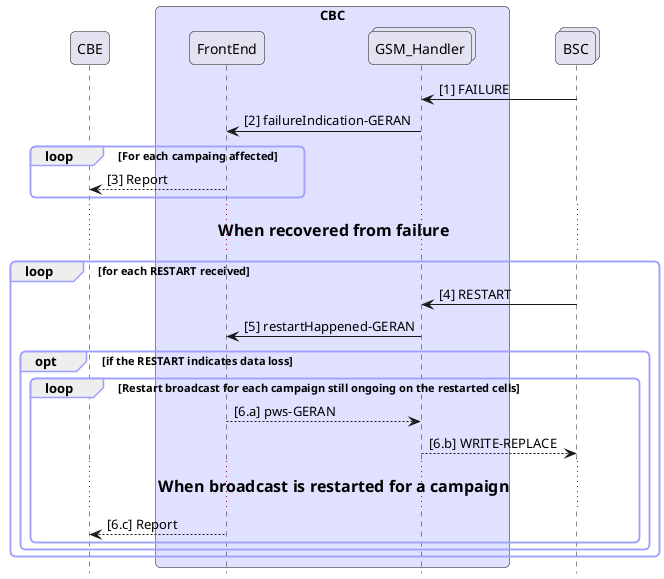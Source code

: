 @startuml
hide footbox
skinparam Shadowing false
skinparam BackgroundColor transparent
skinparam SequenceGroupBodyBackgroundColor transparent
skinparam roundcorner 10
skinparam ParticipantPadding 30
skinparam BoxPadding 10
skinparam SequenceGroupBorderColor #a0a0ff

participant CBE as cbe
box "CBC" #e0e0ff
participant FrontEnd as fe
collections GSM_Handler as handlers
end box
collections BSC as bsc

bsc -> handlers: [1] FAILURE
handlers -> fe: [2] failureIndication-GERAN
loop For each campaing affected
    fe --> cbe: [3] Report
end
...<size:16><b>When recovered from failure</b></size>...
loop for each RESTART received
    bsc -> handlers: [4] RESTART
    handlers -> fe: [5] restartHappened-GERAN
    opt if the RESTART indicates data loss
        loop Restart broadcast for each campaign still ongoing on the restarted cells
            fe --> handlers: [6.a] pws-GERAN
            handlers --> bsc: [6.b] WRITE-REPLACE
            ...<size:16><b>When broadcast is restarted for a campaign</b></size>...
            fe --> cbe: [6.c] Report
        end
    end
end
@enduml